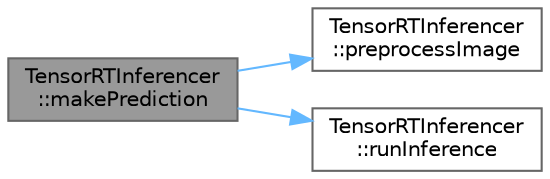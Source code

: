 digraph "TensorRTInferencer::makePrediction"
{
 // LATEX_PDF_SIZE
  bgcolor="transparent";
  edge [fontname=Helvetica,fontsize=10,labelfontname=Helvetica,labelfontsize=10];
  node [fontname=Helvetica,fontsize=10,shape=box,height=0.2,width=0.4];
  rankdir="LR";
  Node1 [id="Node000001",label="TensorRTInferencer\l::makePrediction",height=0.2,width=0.4,color="gray40", fillcolor="grey60", style="filled", fontcolor="black",tooltip=" "];
  Node1 -> Node2 [id="edge1_Node000001_Node000002",color="steelblue1",style="solid",tooltip=" "];
  Node2 [id="Node000002",label="TensorRTInferencer\l::preprocessImage",height=0.2,width=0.4,color="grey40", fillcolor="white", style="filled",URL="$classTensorRTInferencer.html#a852386a396a5fc97108ce5ba1b61c259",tooltip=" "];
  Node1 -> Node3 [id="edge2_Node000001_Node000003",color="steelblue1",style="solid",tooltip=" "];
  Node3 [id="Node000003",label="TensorRTInferencer\l::runInference",height=0.2,width=0.4,color="grey40", fillcolor="white", style="filled",URL="$classTensorRTInferencer.html#ae901322e43c244a38b46f32231ab07de",tooltip=" "];
}
